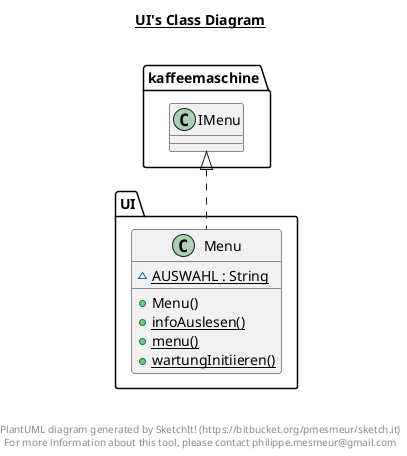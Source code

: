 @startuml

title __UI's Class Diagram__\n

  namespace UI {
    class UI.Menu {
        {static} ~ AUSWAHL : String
        + Menu()
        {static} + infoAuslesen()
        {static} + menu()
        {static} + wartungInitiieren()
    }
  }
  

  UI.Menu .up.|> kaffeemaschine.IMenu


right footer


PlantUML diagram generated by SketchIt! (https://bitbucket.org/pmesmeur/sketch.it)
For more information about this tool, please contact philippe.mesmeur@gmail.com
endfooter

@enduml
